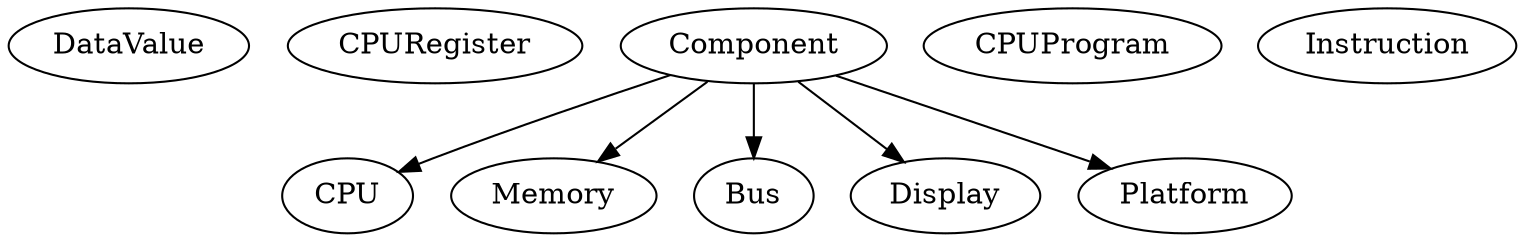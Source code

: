 digraph {
    DataValue
    CPURegister
    Component
    Component -> CPU
    Component -> Memory
    Component -> Bus
    Component -> Display
    Component -> Platform
    CPUProgram
    Instruction
}
